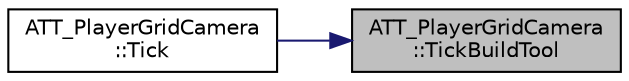 digraph "ATT_PlayerGridCamera::TickBuildTool"
{
 // LATEX_PDF_SIZE
  edge [fontname="Helvetica",fontsize="10",labelfontname="Helvetica",labelfontsize="10"];
  node [fontname="Helvetica",fontsize="10",shape=record];
  rankdir="RL";
  Node283 [label="ATT_PlayerGridCamera\l::TickBuildTool",height=0.2,width=0.4,color="black", fillcolor="grey75", style="filled", fontcolor="black",tooltip=" "];
  Node283 -> Node284 [dir="back",color="midnightblue",fontsize="10",style="solid",fontname="Helvetica"];
  Node284 [label="ATT_PlayerGridCamera\l::Tick",height=0.2,width=0.4,color="black", fillcolor="white", style="filled",URL="$class_a_t_t___player_grid_camera.html#a69134dc801e23bdcdb1cb065a80e9769",tooltip=" "];
}
